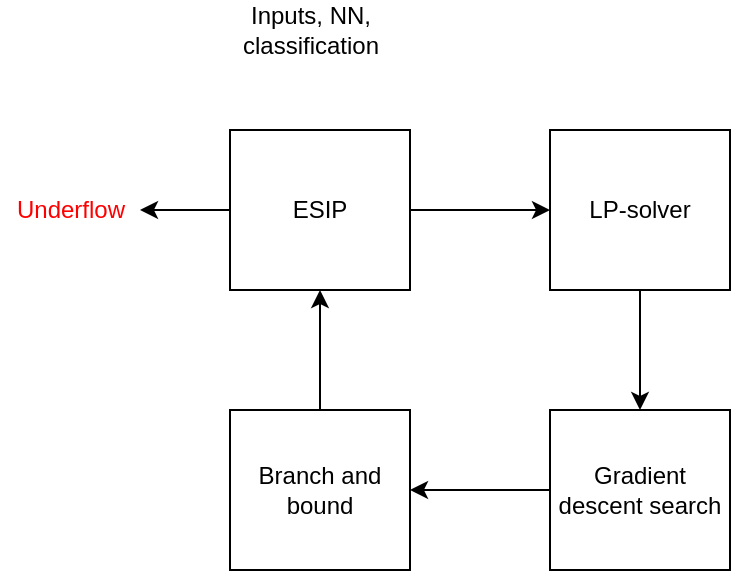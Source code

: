 <mxfile version="17.4.5" type="github">
  <diagram id="25EPY6-DcYNVYQALl1p4" name="Page-1">
    <mxGraphModel dx="1038" dy="571" grid="1" gridSize="10" guides="1" tooltips="1" connect="1" arrows="1" fold="1" page="1" pageScale="1" pageWidth="827" pageHeight="1169" math="0" shadow="0">
      <root>
        <mxCell id="0" />
        <mxCell id="1" parent="0" />
        <mxCell id="3AXC4sWKn-cdUsdfnEmr-5" style="edgeStyle=orthogonalEdgeStyle;rounded=0;orthogonalLoop=1;jettySize=auto;html=1;" edge="1" parent="1" source="3AXC4sWKn-cdUsdfnEmr-1" target="3AXC4sWKn-cdUsdfnEmr-4">
          <mxGeometry relative="1" as="geometry" />
        </mxCell>
        <mxCell id="3AXC4sWKn-cdUsdfnEmr-9" style="edgeStyle=orthogonalEdgeStyle;rounded=0;orthogonalLoop=1;jettySize=auto;html=1;" edge="1" parent="1" source="3AXC4sWKn-cdUsdfnEmr-1" target="3AXC4sWKn-cdUsdfnEmr-10">
          <mxGeometry relative="1" as="geometry">
            <mxPoint x="310" y="300" as="targetPoint" />
          </mxGeometry>
        </mxCell>
        <mxCell id="3AXC4sWKn-cdUsdfnEmr-1" value="ESIP" style="rounded=0;whiteSpace=wrap;html=1;" vertex="1" parent="1">
          <mxGeometry x="350" y="260" width="90" height="80" as="geometry" />
        </mxCell>
        <mxCell id="3AXC4sWKn-cdUsdfnEmr-8" style="edgeStyle=orthogonalEdgeStyle;rounded=0;orthogonalLoop=1;jettySize=auto;html=1;" edge="1" parent="1" source="3AXC4sWKn-cdUsdfnEmr-2" target="3AXC4sWKn-cdUsdfnEmr-1">
          <mxGeometry relative="1" as="geometry" />
        </mxCell>
        <mxCell id="3AXC4sWKn-cdUsdfnEmr-2" value="Branch and bound" style="rounded=0;whiteSpace=wrap;html=1;" vertex="1" parent="1">
          <mxGeometry x="350" y="400" width="90" height="80" as="geometry" />
        </mxCell>
        <mxCell id="3AXC4sWKn-cdUsdfnEmr-7" style="edgeStyle=orthogonalEdgeStyle;rounded=0;orthogonalLoop=1;jettySize=auto;html=1;" edge="1" parent="1" source="3AXC4sWKn-cdUsdfnEmr-3" target="3AXC4sWKn-cdUsdfnEmr-2">
          <mxGeometry relative="1" as="geometry" />
        </mxCell>
        <mxCell id="3AXC4sWKn-cdUsdfnEmr-3" value="Gradient descent search" style="rounded=0;whiteSpace=wrap;html=1;" vertex="1" parent="1">
          <mxGeometry x="510" y="400" width="90" height="80" as="geometry" />
        </mxCell>
        <mxCell id="3AXC4sWKn-cdUsdfnEmr-6" style="edgeStyle=orthogonalEdgeStyle;rounded=0;orthogonalLoop=1;jettySize=auto;html=1;" edge="1" parent="1" source="3AXC4sWKn-cdUsdfnEmr-4" target="3AXC4sWKn-cdUsdfnEmr-3">
          <mxGeometry relative="1" as="geometry" />
        </mxCell>
        <mxCell id="3AXC4sWKn-cdUsdfnEmr-4" value="LP-solver" style="rounded=0;whiteSpace=wrap;html=1;" vertex="1" parent="1">
          <mxGeometry x="510" y="260" width="90" height="80" as="geometry" />
        </mxCell>
        <mxCell id="3AXC4sWKn-cdUsdfnEmr-10" value="Underflow" style="text;html=1;align=center;verticalAlign=middle;resizable=0;points=[];autosize=1;strokeColor=none;fillColor=none;fontColor=#FF0000;" vertex="1" parent="1">
          <mxGeometry x="235" y="290" width="70" height="20" as="geometry" />
        </mxCell>
        <mxCell id="3AXC4sWKn-cdUsdfnEmr-12" value="Inputs, NN, &lt;br&gt;classification" style="text;html=1;align=center;verticalAlign=middle;resizable=0;points=[];autosize=1;strokeColor=none;fillColor=none;fontColor=#000000;" vertex="1" parent="1">
          <mxGeometry x="350" y="195" width="80" height="30" as="geometry" />
        </mxCell>
      </root>
    </mxGraphModel>
  </diagram>
</mxfile>
